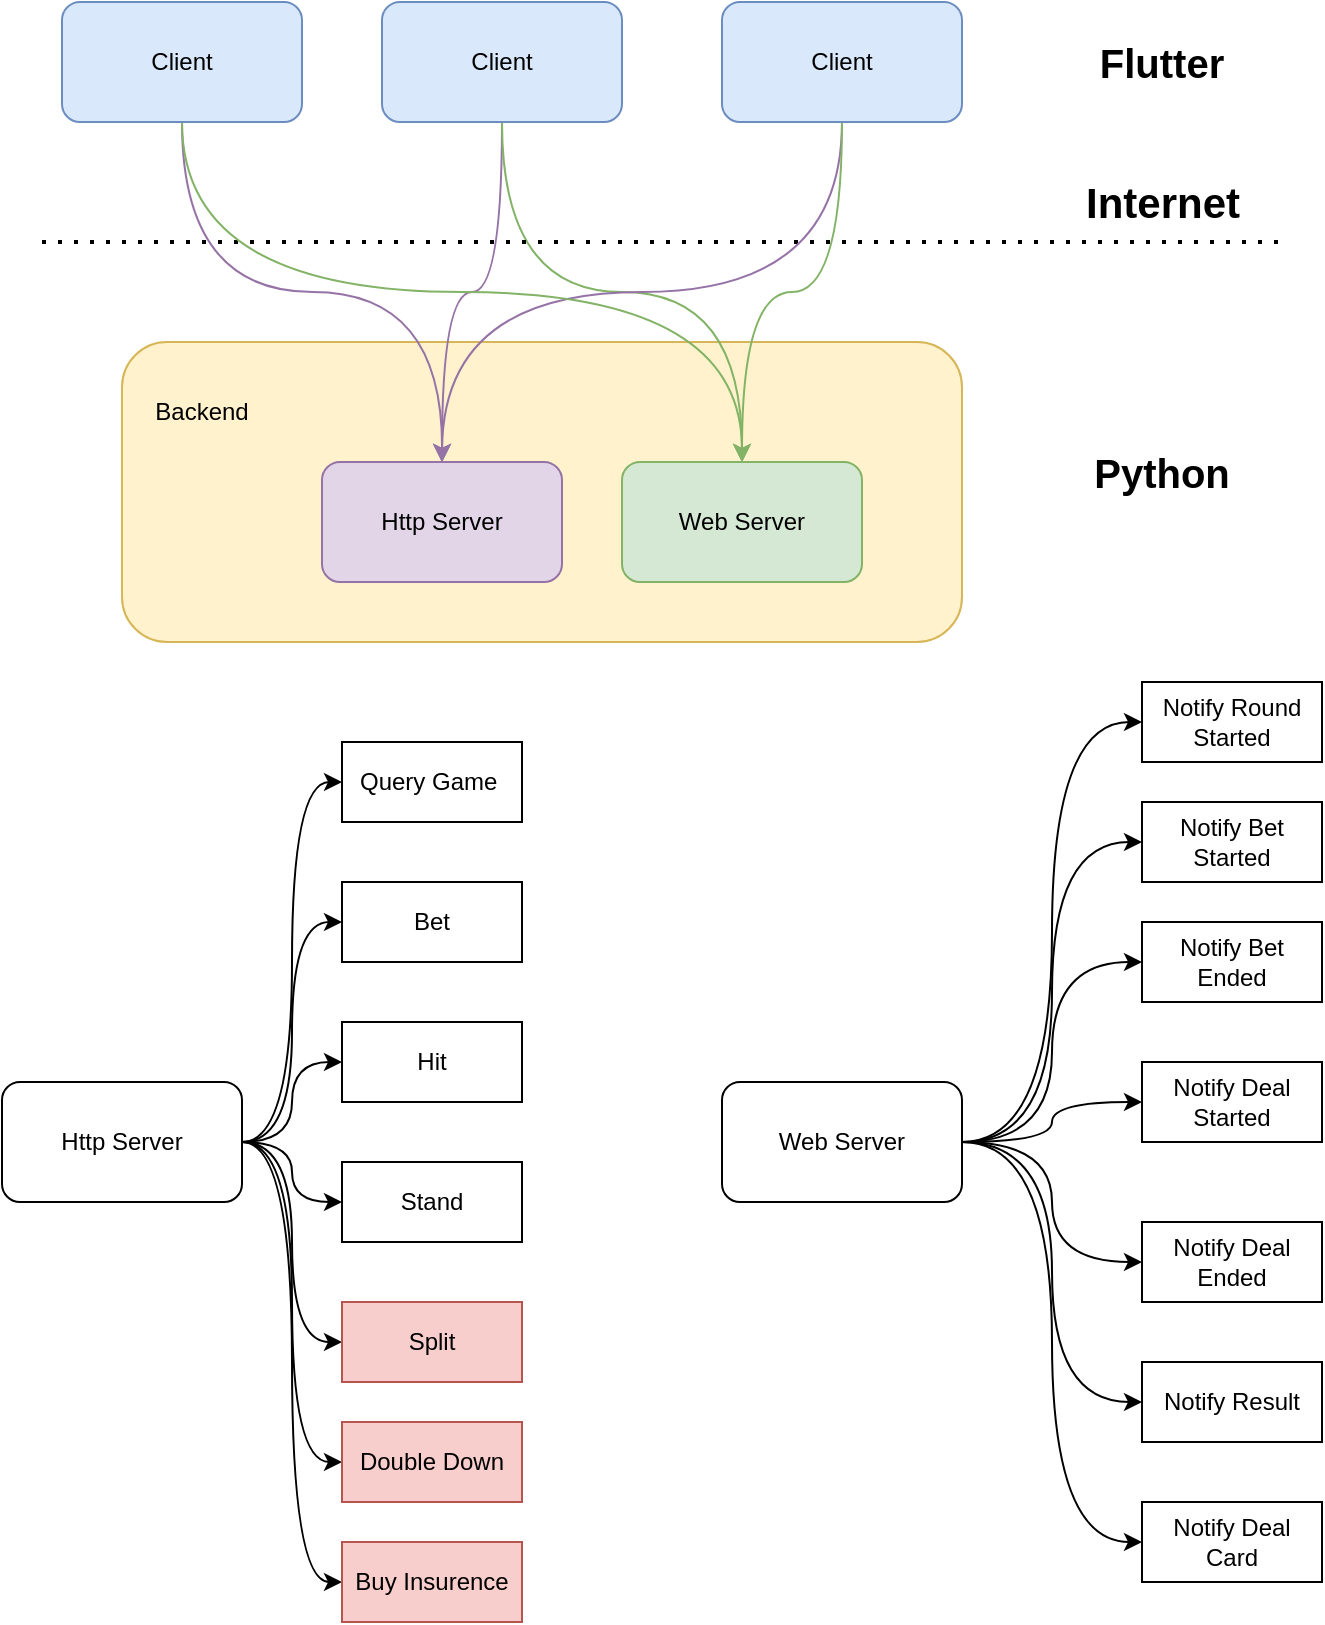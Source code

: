 <mxfile version="22.0.4" type="device">
  <diagram name="Page-1" id="PtqWHGMc8UhwBbCpFThR">
    <mxGraphModel dx="1434" dy="765" grid="1" gridSize="10" guides="1" tooltips="1" connect="1" arrows="1" fold="1" page="1" pageScale="1" pageWidth="850" pageHeight="1100" math="0" shadow="0">
      <root>
        <mxCell id="0" />
        <mxCell id="1" parent="0" />
        <mxCell id="4X6Dm4h0ife76fW1SRhf-18" value="" style="rounded=1;whiteSpace=wrap;html=1;fillColor=#fff2cc;strokeColor=#d6b656;" vertex="1" parent="1">
          <mxGeometry x="80" y="210" width="420" height="150" as="geometry" />
        </mxCell>
        <mxCell id="4X6Dm4h0ife76fW1SRhf-21" style="edgeStyle=orthogonalEdgeStyle;curved=1;rounded=0;orthogonalLoop=1;jettySize=auto;html=1;exitX=0.5;exitY=1;exitDx=0;exitDy=0;fillColor=#e1d5e7;strokeColor=#9673a6;" edge="1" parent="1" source="4X6Dm4h0ife76fW1SRhf-2" target="4X6Dm4h0ife76fW1SRhf-16">
          <mxGeometry relative="1" as="geometry" />
        </mxCell>
        <mxCell id="4X6Dm4h0ife76fW1SRhf-22" style="edgeStyle=orthogonalEdgeStyle;curved=1;rounded=0;orthogonalLoop=1;jettySize=auto;html=1;exitX=0.5;exitY=1;exitDx=0;exitDy=0;entryX=0.5;entryY=0;entryDx=0;entryDy=0;fillColor=#d5e8d4;strokeColor=#82b366;" edge="1" parent="1" source="4X6Dm4h0ife76fW1SRhf-2" target="4X6Dm4h0ife76fW1SRhf-17">
          <mxGeometry relative="1" as="geometry" />
        </mxCell>
        <mxCell id="4X6Dm4h0ife76fW1SRhf-2" value="Client" style="rounded=1;whiteSpace=wrap;html=1;fillColor=#dae8fc;strokeColor=#6c8ebf;" vertex="1" parent="1">
          <mxGeometry x="210" y="40" width="120" height="60" as="geometry" />
        </mxCell>
        <mxCell id="4X6Dm4h0ife76fW1SRhf-3" value="" style="endArrow=none;dashed=1;html=1;dashPattern=1 3;strokeWidth=2;rounded=0;" edge="1" parent="1">
          <mxGeometry width="50" height="50" relative="1" as="geometry">
            <mxPoint x="40" y="160" as="sourcePoint" />
            <mxPoint x="660" y="160" as="targetPoint" />
          </mxGeometry>
        </mxCell>
        <mxCell id="4X6Dm4h0ife76fW1SRhf-4" value="Internet" style="edgeLabel;html=1;align=center;verticalAlign=middle;resizable=0;points=[];fontSize=21;fontStyle=1" vertex="1" connectable="0" parent="4X6Dm4h0ife76fW1SRhf-3">
          <mxGeometry x="0.923" y="-2" relative="1" as="geometry">
            <mxPoint x="-36" y="-22" as="offset" />
          </mxGeometry>
        </mxCell>
        <mxCell id="4X6Dm4h0ife76fW1SRhf-23" style="edgeStyle=orthogonalEdgeStyle;curved=1;rounded=0;orthogonalLoop=1;jettySize=auto;html=1;exitX=0.5;exitY=1;exitDx=0;exitDy=0;fillColor=#e1d5e7;strokeColor=#9673a6;" edge="1" parent="1" source="4X6Dm4h0ife76fW1SRhf-6">
          <mxGeometry relative="1" as="geometry">
            <mxPoint x="240" y="270" as="targetPoint" />
          </mxGeometry>
        </mxCell>
        <mxCell id="4X6Dm4h0ife76fW1SRhf-24" style="edgeStyle=orthogonalEdgeStyle;curved=1;rounded=0;orthogonalLoop=1;jettySize=auto;html=1;exitX=0.5;exitY=1;exitDx=0;exitDy=0;entryX=0.5;entryY=0;entryDx=0;entryDy=0;fillColor=#d5e8d4;strokeColor=#82b366;" edge="1" parent="1" source="4X6Dm4h0ife76fW1SRhf-6" target="4X6Dm4h0ife76fW1SRhf-17">
          <mxGeometry relative="1" as="geometry" />
        </mxCell>
        <mxCell id="4X6Dm4h0ife76fW1SRhf-6" value="Client" style="rounded=1;whiteSpace=wrap;html=1;fillColor=#dae8fc;strokeColor=#6c8ebf;" vertex="1" parent="1">
          <mxGeometry x="380" y="40" width="120" height="60" as="geometry" />
        </mxCell>
        <mxCell id="4X6Dm4h0ife76fW1SRhf-19" style="edgeStyle=orthogonalEdgeStyle;curved=1;rounded=0;orthogonalLoop=1;jettySize=auto;html=1;exitX=0.5;exitY=1;exitDx=0;exitDy=0;fillColor=#e1d5e7;strokeColor=#9673a6;" edge="1" parent="1" source="4X6Dm4h0ife76fW1SRhf-7">
          <mxGeometry relative="1" as="geometry">
            <mxPoint x="240" y="270" as="targetPoint" />
          </mxGeometry>
        </mxCell>
        <mxCell id="4X6Dm4h0ife76fW1SRhf-20" style="edgeStyle=orthogonalEdgeStyle;curved=1;rounded=0;orthogonalLoop=1;jettySize=auto;html=1;exitX=0.5;exitY=1;exitDx=0;exitDy=0;fillColor=#d5e8d4;strokeColor=#82b366;" edge="1" parent="1" source="4X6Dm4h0ife76fW1SRhf-7" target="4X6Dm4h0ife76fW1SRhf-17">
          <mxGeometry relative="1" as="geometry" />
        </mxCell>
        <mxCell id="4X6Dm4h0ife76fW1SRhf-7" value="Client" style="rounded=1;whiteSpace=wrap;html=1;fillColor=#dae8fc;strokeColor=#6c8ebf;" vertex="1" parent="1">
          <mxGeometry x="50" y="40" width="120" height="60" as="geometry" />
        </mxCell>
        <mxCell id="4X6Dm4h0ife76fW1SRhf-16" value="Http Server" style="rounded=1;whiteSpace=wrap;html=1;fillColor=#e1d5e7;strokeColor=#9673a6;" vertex="1" parent="1">
          <mxGeometry x="180" y="270" width="120" height="60" as="geometry" />
        </mxCell>
        <mxCell id="4X6Dm4h0ife76fW1SRhf-17" value="Web Server" style="rounded=1;whiteSpace=wrap;html=1;fillColor=#d5e8d4;strokeColor=#82b366;" vertex="1" parent="1">
          <mxGeometry x="330" y="270" width="120" height="60" as="geometry" />
        </mxCell>
        <mxCell id="4X6Dm4h0ife76fW1SRhf-25" value="Backend" style="text;html=1;strokeColor=none;fillColor=none;align=center;verticalAlign=middle;whiteSpace=wrap;rounded=0;" vertex="1" parent="1">
          <mxGeometry x="90" y="230" width="60" height="30" as="geometry" />
        </mxCell>
        <mxCell id="4X6Dm4h0ife76fW1SRhf-26" value="Query Game&amp;nbsp;" style="rounded=0;whiteSpace=wrap;html=1;" vertex="1" parent="1">
          <mxGeometry x="190" y="410" width="90" height="40" as="geometry" />
        </mxCell>
        <mxCell id="4X6Dm4h0ife76fW1SRhf-27" value="Bet" style="rounded=0;whiteSpace=wrap;html=1;" vertex="1" parent="1">
          <mxGeometry x="190" y="480" width="90" height="40" as="geometry" />
        </mxCell>
        <mxCell id="4X6Dm4h0ife76fW1SRhf-28" value="Hit" style="rounded=0;whiteSpace=wrap;html=1;" vertex="1" parent="1">
          <mxGeometry x="190" y="550" width="90" height="40" as="geometry" />
        </mxCell>
        <mxCell id="4X6Dm4h0ife76fW1SRhf-30" style="edgeStyle=orthogonalEdgeStyle;curved=1;rounded=0;orthogonalLoop=1;jettySize=auto;html=1;exitX=1;exitY=0.5;exitDx=0;exitDy=0;entryX=0;entryY=0.5;entryDx=0;entryDy=0;" edge="1" parent="1" source="4X6Dm4h0ife76fW1SRhf-29" target="4X6Dm4h0ife76fW1SRhf-26">
          <mxGeometry relative="1" as="geometry" />
        </mxCell>
        <mxCell id="4X6Dm4h0ife76fW1SRhf-31" style="edgeStyle=orthogonalEdgeStyle;curved=1;rounded=0;orthogonalLoop=1;jettySize=auto;html=1;exitX=1;exitY=0.5;exitDx=0;exitDy=0;entryX=0;entryY=0.5;entryDx=0;entryDy=0;" edge="1" parent="1" source="4X6Dm4h0ife76fW1SRhf-29" target="4X6Dm4h0ife76fW1SRhf-27">
          <mxGeometry relative="1" as="geometry" />
        </mxCell>
        <mxCell id="4X6Dm4h0ife76fW1SRhf-32" style="edgeStyle=orthogonalEdgeStyle;curved=1;rounded=0;orthogonalLoop=1;jettySize=auto;html=1;exitX=1;exitY=0.5;exitDx=0;exitDy=0;entryX=0;entryY=0.5;entryDx=0;entryDy=0;" edge="1" parent="1" source="4X6Dm4h0ife76fW1SRhf-29" target="4X6Dm4h0ife76fW1SRhf-28">
          <mxGeometry relative="1" as="geometry" />
        </mxCell>
        <mxCell id="4X6Dm4h0ife76fW1SRhf-34" style="edgeStyle=orthogonalEdgeStyle;curved=1;rounded=0;orthogonalLoop=1;jettySize=auto;html=1;exitX=1;exitY=0.5;exitDx=0;exitDy=0;entryX=0;entryY=0.5;entryDx=0;entryDy=0;" edge="1" parent="1" source="4X6Dm4h0ife76fW1SRhf-29" target="4X6Dm4h0ife76fW1SRhf-33">
          <mxGeometry relative="1" as="geometry" />
        </mxCell>
        <mxCell id="4X6Dm4h0ife76fW1SRhf-38" style="edgeStyle=orthogonalEdgeStyle;curved=1;rounded=0;orthogonalLoop=1;jettySize=auto;html=1;exitX=1;exitY=0.5;exitDx=0;exitDy=0;entryX=0;entryY=0.5;entryDx=0;entryDy=0;" edge="1" parent="1" source="4X6Dm4h0ife76fW1SRhf-29" target="4X6Dm4h0ife76fW1SRhf-35">
          <mxGeometry relative="1" as="geometry" />
        </mxCell>
        <mxCell id="4X6Dm4h0ife76fW1SRhf-39" style="edgeStyle=orthogonalEdgeStyle;curved=1;rounded=0;orthogonalLoop=1;jettySize=auto;html=1;exitX=1;exitY=0.5;exitDx=0;exitDy=0;entryX=0;entryY=0.5;entryDx=0;entryDy=0;" edge="1" parent="1" source="4X6Dm4h0ife76fW1SRhf-29" target="4X6Dm4h0ife76fW1SRhf-36">
          <mxGeometry relative="1" as="geometry" />
        </mxCell>
        <mxCell id="4X6Dm4h0ife76fW1SRhf-40" style="edgeStyle=orthogonalEdgeStyle;curved=1;rounded=0;orthogonalLoop=1;jettySize=auto;html=1;exitX=1;exitY=0.5;exitDx=0;exitDy=0;entryX=0;entryY=0.5;entryDx=0;entryDy=0;" edge="1" parent="1" source="4X6Dm4h0ife76fW1SRhf-29" target="4X6Dm4h0ife76fW1SRhf-37">
          <mxGeometry relative="1" as="geometry" />
        </mxCell>
        <mxCell id="4X6Dm4h0ife76fW1SRhf-29" value="Http Server" style="rounded=1;whiteSpace=wrap;html=1;" vertex="1" parent="1">
          <mxGeometry x="20" y="580" width="120" height="60" as="geometry" />
        </mxCell>
        <mxCell id="4X6Dm4h0ife76fW1SRhf-33" value="Stand" style="rounded=0;whiteSpace=wrap;html=1;" vertex="1" parent="1">
          <mxGeometry x="190" y="620" width="90" height="40" as="geometry" />
        </mxCell>
        <mxCell id="4X6Dm4h0ife76fW1SRhf-35" value="Split" style="rounded=0;whiteSpace=wrap;html=1;fillColor=#f8cecc;strokeColor=#b85450;" vertex="1" parent="1">
          <mxGeometry x="190" y="690" width="90" height="40" as="geometry" />
        </mxCell>
        <mxCell id="4X6Dm4h0ife76fW1SRhf-36" value="Double Down" style="rounded=0;whiteSpace=wrap;html=1;fillColor=#f8cecc;strokeColor=#b85450;" vertex="1" parent="1">
          <mxGeometry x="190" y="750" width="90" height="40" as="geometry" />
        </mxCell>
        <mxCell id="4X6Dm4h0ife76fW1SRhf-37" value="Buy Insurence" style="rounded=0;whiteSpace=wrap;html=1;fillColor=#f8cecc;strokeColor=#b85450;" vertex="1" parent="1">
          <mxGeometry x="190" y="810" width="90" height="40" as="geometry" />
        </mxCell>
        <mxCell id="4X6Dm4h0ife76fW1SRhf-49" style="edgeStyle=orthogonalEdgeStyle;curved=1;rounded=0;orthogonalLoop=1;jettySize=auto;html=1;exitX=1;exitY=0.5;exitDx=0;exitDy=0;entryX=0;entryY=0.5;entryDx=0;entryDy=0;" edge="1" parent="1" source="4X6Dm4h0ife76fW1SRhf-41" target="4X6Dm4h0ife76fW1SRhf-42">
          <mxGeometry relative="1" as="geometry" />
        </mxCell>
        <mxCell id="4X6Dm4h0ife76fW1SRhf-50" style="edgeStyle=orthogonalEdgeStyle;curved=1;rounded=0;orthogonalLoop=1;jettySize=auto;html=1;exitX=1;exitY=0.5;exitDx=0;exitDy=0;entryX=0;entryY=0.5;entryDx=0;entryDy=0;" edge="1" parent="1" source="4X6Dm4h0ife76fW1SRhf-41" target="4X6Dm4h0ife76fW1SRhf-43">
          <mxGeometry relative="1" as="geometry" />
        </mxCell>
        <mxCell id="4X6Dm4h0ife76fW1SRhf-51" style="edgeStyle=orthogonalEdgeStyle;curved=1;rounded=0;orthogonalLoop=1;jettySize=auto;html=1;exitX=1;exitY=0.5;exitDx=0;exitDy=0;entryX=0;entryY=0.5;entryDx=0;entryDy=0;" edge="1" parent="1" source="4X6Dm4h0ife76fW1SRhf-41" target="4X6Dm4h0ife76fW1SRhf-44">
          <mxGeometry relative="1" as="geometry" />
        </mxCell>
        <mxCell id="4X6Dm4h0ife76fW1SRhf-52" style="edgeStyle=orthogonalEdgeStyle;curved=1;rounded=0;orthogonalLoop=1;jettySize=auto;html=1;exitX=1;exitY=0.5;exitDx=0;exitDy=0;entryX=0;entryY=0.5;entryDx=0;entryDy=0;" edge="1" parent="1" source="4X6Dm4h0ife76fW1SRhf-41" target="4X6Dm4h0ife76fW1SRhf-46">
          <mxGeometry relative="1" as="geometry" />
        </mxCell>
        <mxCell id="4X6Dm4h0ife76fW1SRhf-53" style="edgeStyle=orthogonalEdgeStyle;curved=1;rounded=0;orthogonalLoop=1;jettySize=auto;html=1;exitX=1;exitY=0.5;exitDx=0;exitDy=0;entryX=0;entryY=0.5;entryDx=0;entryDy=0;" edge="1" parent="1" source="4X6Dm4h0ife76fW1SRhf-41" target="4X6Dm4h0ife76fW1SRhf-45">
          <mxGeometry relative="1" as="geometry" />
        </mxCell>
        <mxCell id="4X6Dm4h0ife76fW1SRhf-54" style="edgeStyle=orthogonalEdgeStyle;curved=1;rounded=0;orthogonalLoop=1;jettySize=auto;html=1;exitX=1;exitY=0.5;exitDx=0;exitDy=0;entryX=0;entryY=0.5;entryDx=0;entryDy=0;" edge="1" parent="1" source="4X6Dm4h0ife76fW1SRhf-41" target="4X6Dm4h0ife76fW1SRhf-47">
          <mxGeometry relative="1" as="geometry" />
        </mxCell>
        <mxCell id="4X6Dm4h0ife76fW1SRhf-55" style="edgeStyle=orthogonalEdgeStyle;curved=1;rounded=0;orthogonalLoop=1;jettySize=auto;html=1;exitX=1;exitY=0.5;exitDx=0;exitDy=0;entryX=0;entryY=0.5;entryDx=0;entryDy=0;" edge="1" parent="1" source="4X6Dm4h0ife76fW1SRhf-41" target="4X6Dm4h0ife76fW1SRhf-48">
          <mxGeometry relative="1" as="geometry" />
        </mxCell>
        <mxCell id="4X6Dm4h0ife76fW1SRhf-41" value="Web Server" style="rounded=1;whiteSpace=wrap;html=1;" vertex="1" parent="1">
          <mxGeometry x="380" y="580" width="120" height="60" as="geometry" />
        </mxCell>
        <mxCell id="4X6Dm4h0ife76fW1SRhf-42" value="Notify Round Started" style="rounded=0;whiteSpace=wrap;html=1;" vertex="1" parent="1">
          <mxGeometry x="590" y="380" width="90" height="40" as="geometry" />
        </mxCell>
        <mxCell id="4X6Dm4h0ife76fW1SRhf-43" value="Notify Bet Started" style="rounded=0;whiteSpace=wrap;html=1;" vertex="1" parent="1">
          <mxGeometry x="590" y="440" width="90" height="40" as="geometry" />
        </mxCell>
        <mxCell id="4X6Dm4h0ife76fW1SRhf-44" value="Notify Bet Ended" style="rounded=0;whiteSpace=wrap;html=1;" vertex="1" parent="1">
          <mxGeometry x="590" y="500" width="90" height="40" as="geometry" />
        </mxCell>
        <mxCell id="4X6Dm4h0ife76fW1SRhf-45" value="Notify Deal Ended" style="rounded=0;whiteSpace=wrap;html=1;" vertex="1" parent="1">
          <mxGeometry x="590" y="650" width="90" height="40" as="geometry" />
        </mxCell>
        <mxCell id="4X6Dm4h0ife76fW1SRhf-46" value="Notify Deal Started" style="rounded=0;whiteSpace=wrap;html=1;" vertex="1" parent="1">
          <mxGeometry x="590" y="570" width="90" height="40" as="geometry" />
        </mxCell>
        <mxCell id="4X6Dm4h0ife76fW1SRhf-47" value="Notify Result" style="rounded=0;whiteSpace=wrap;html=1;" vertex="1" parent="1">
          <mxGeometry x="590" y="720" width="90" height="40" as="geometry" />
        </mxCell>
        <mxCell id="4X6Dm4h0ife76fW1SRhf-48" value="Notify Deal Card" style="rounded=0;whiteSpace=wrap;html=1;" vertex="1" parent="1">
          <mxGeometry x="590" y="790" width="90" height="40" as="geometry" />
        </mxCell>
        <mxCell id="4X6Dm4h0ife76fW1SRhf-56" value="Flutter" style="text;html=1;strokeColor=none;fillColor=none;align=center;verticalAlign=middle;whiteSpace=wrap;rounded=0;fontSize=20;fontStyle=1" vertex="1" parent="1">
          <mxGeometry x="570" y="55" width="60" height="30" as="geometry" />
        </mxCell>
        <mxCell id="4X6Dm4h0ife76fW1SRhf-57" value="Python" style="text;html=1;strokeColor=none;fillColor=none;align=center;verticalAlign=middle;whiteSpace=wrap;rounded=0;fontSize=20;fontStyle=1" vertex="1" parent="1">
          <mxGeometry x="570" y="260" width="60" height="30" as="geometry" />
        </mxCell>
      </root>
    </mxGraphModel>
  </diagram>
</mxfile>
